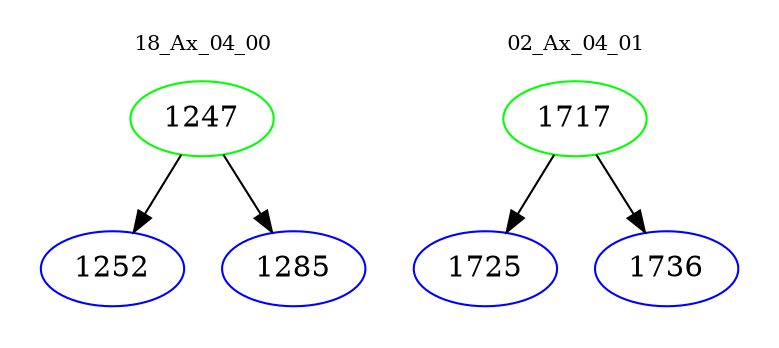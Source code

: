 digraph{
subgraph cluster_0 {
color = white
label = "18_Ax_04_00";
fontsize=10;
T0_1247 [label="1247", color="green"]
T0_1247 -> T0_1252 [color="black"]
T0_1252 [label="1252", color="blue"]
T0_1247 -> T0_1285 [color="black"]
T0_1285 [label="1285", color="blue"]
}
subgraph cluster_1 {
color = white
label = "02_Ax_04_01";
fontsize=10;
T1_1717 [label="1717", color="green"]
T1_1717 -> T1_1725 [color="black"]
T1_1725 [label="1725", color="blue"]
T1_1717 -> T1_1736 [color="black"]
T1_1736 [label="1736", color="blue"]
}
}
